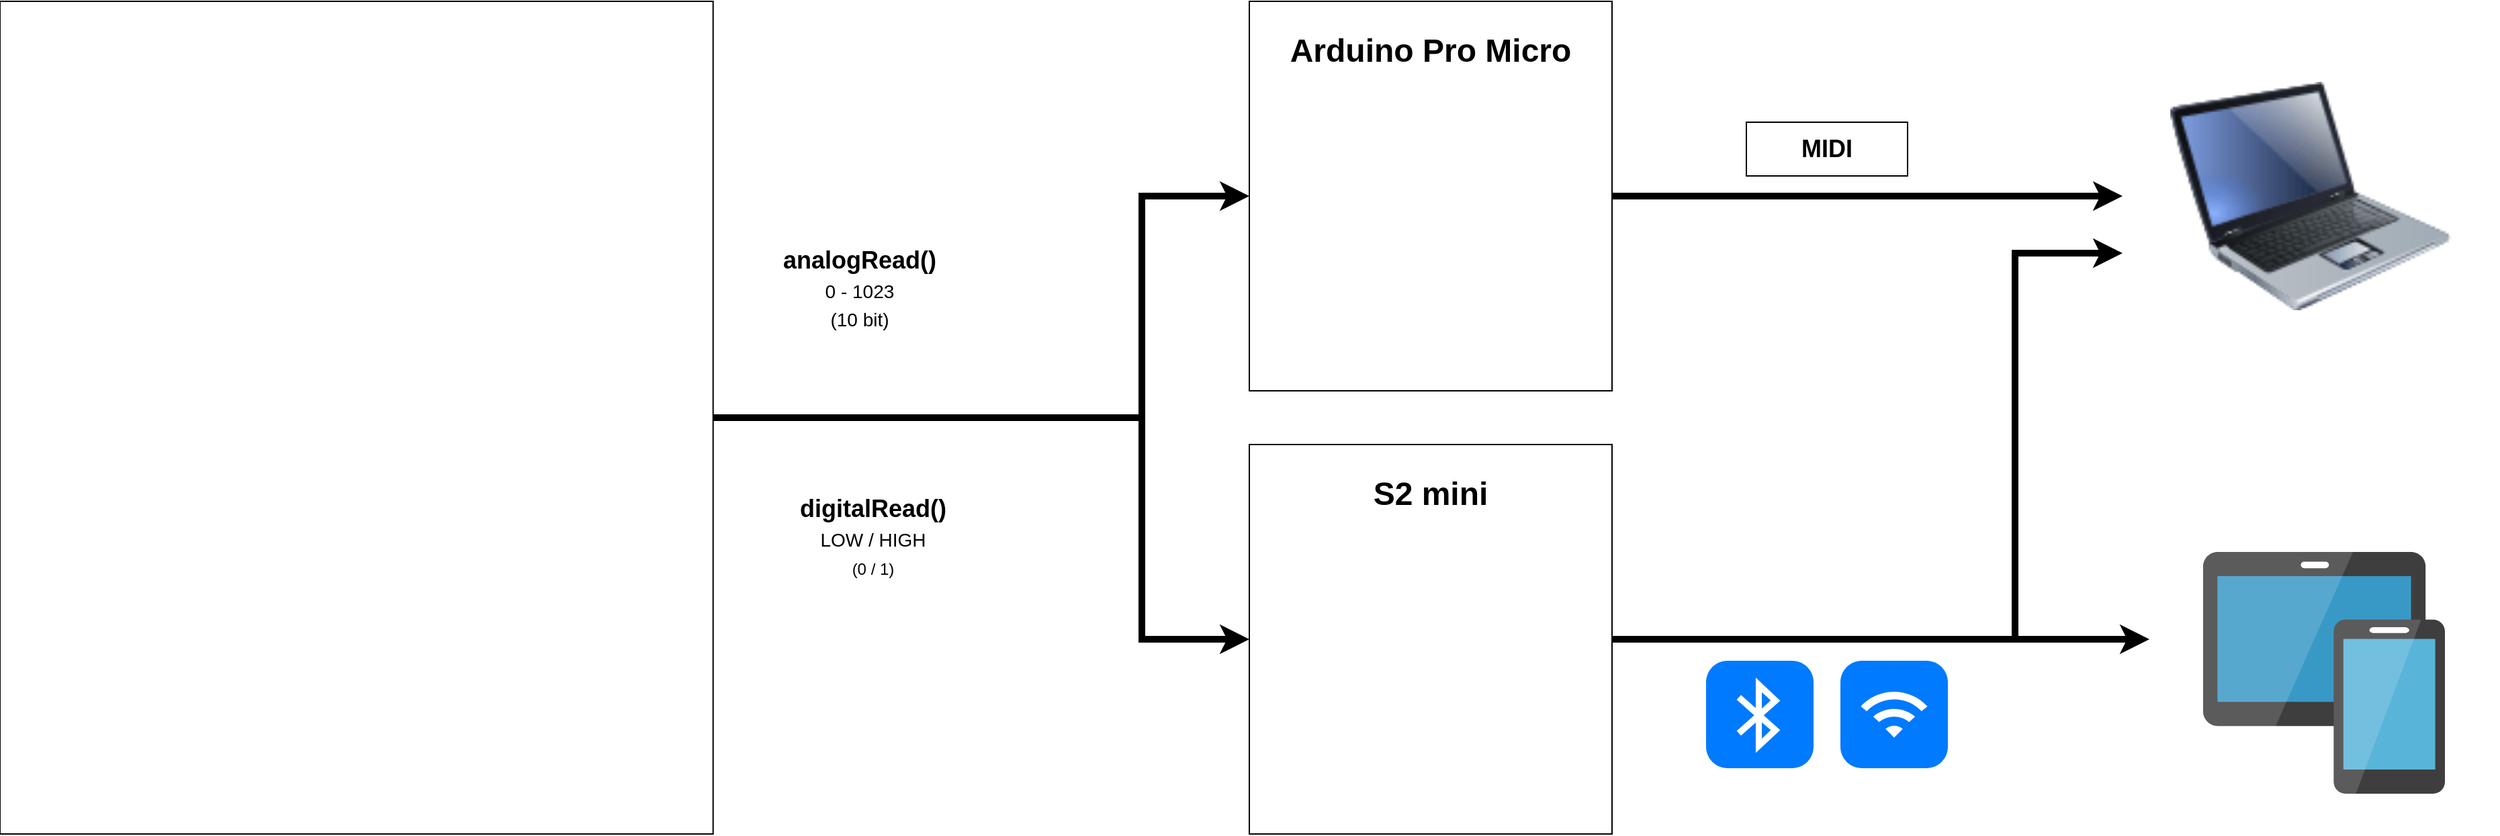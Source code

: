 <mxfile version="26.0.14">
  <diagram name="Page-1" id="jOjoz0egchATiyZDADN5">
    <mxGraphModel dx="2614" dy="1160" grid="1" gridSize="10" guides="1" tooltips="1" connect="1" arrows="1" fold="1" page="1" pageScale="1" pageWidth="850" pageHeight="1100" math="0" shadow="0">
      <root>
        <mxCell id="0" />
        <mxCell id="1" parent="0" />
        <mxCell id="Un1ggXw9RBJ1hHR7CRJg-10" style="edgeStyle=orthogonalEdgeStyle;rounded=0;orthogonalLoop=1;jettySize=auto;html=1;exitX=1;exitY=0.5;exitDx=0;exitDy=0;entryX=0;entryY=0.5;entryDx=0;entryDy=0;strokeWidth=5;" edge="1" parent="1" source="Un1ggXw9RBJ1hHR7CRJg-3" target="Un1ggXw9RBJ1hHR7CRJg-5">
          <mxGeometry relative="1" as="geometry">
            <Array as="points">
              <mxPoint x="200" y="460" />
              <mxPoint x="200" y="625" />
            </Array>
          </mxGeometry>
        </mxCell>
        <mxCell id="Un1ggXw9RBJ1hHR7CRJg-11" style="edgeStyle=orthogonalEdgeStyle;rounded=0;orthogonalLoop=1;jettySize=auto;html=1;exitX=1;exitY=0.5;exitDx=0;exitDy=0;entryX=0;entryY=0.5;entryDx=0;entryDy=0;strokeWidth=5;" edge="1" parent="1" source="Un1ggXw9RBJ1hHR7CRJg-3" target="Un1ggXw9RBJ1hHR7CRJg-8">
          <mxGeometry relative="1" as="geometry">
            <Array as="points">
              <mxPoint x="200" y="460" />
              <mxPoint x="200" y="295" />
            </Array>
          </mxGeometry>
        </mxCell>
        <mxCell id="Un1ggXw9RBJ1hHR7CRJg-3" value="" style="shape=image;verticalLabelPosition=bottom;labelBackgroundColor=default;verticalAlign=top;aspect=fixed;imageAspect=0;image=https://www.totalphase.com/media/blog/2022/06/analog-digital-comparison.png;imageBorder=default;" vertex="1" parent="1">
          <mxGeometry x="-650" y="150" width="530.84" height="620" as="geometry" />
        </mxCell>
        <mxCell id="Un1ggXw9RBJ1hHR7CRJg-6" value="" style="group" vertex="1" connectable="0" parent="1">
          <mxGeometry x="280" y="480" width="270" height="290" as="geometry" />
        </mxCell>
        <mxCell id="Un1ggXw9RBJ1hHR7CRJg-18" style="edgeStyle=orthogonalEdgeStyle;rounded=0;orthogonalLoop=1;jettySize=auto;html=1;exitX=1;exitY=0.5;exitDx=0;exitDy=0;strokeWidth=5;" edge="1" parent="Un1ggXw9RBJ1hHR7CRJg-6" source="Un1ggXw9RBJ1hHR7CRJg-5">
          <mxGeometry relative="1" as="geometry">
            <mxPoint x="670" y="145" as="targetPoint" />
          </mxGeometry>
        </mxCell>
        <mxCell id="Un1ggXw9RBJ1hHR7CRJg-5" value="&lt;h1&gt;S2 mini&lt;/h1&gt;" style="rounded=0;whiteSpace=wrap;html=1;verticalAlign=top;" vertex="1" parent="Un1ggXw9RBJ1hHR7CRJg-6">
          <mxGeometry width="270" height="290" as="geometry" />
        </mxCell>
        <mxCell id="Un1ggXw9RBJ1hHR7CRJg-2" value="" style="shape=image;verticalLabelPosition=bottom;labelBackgroundColor=default;verticalAlign=top;aspect=fixed;imageAspect=0;image=https://www.wemos.cc/en/latest/_images/s2_mini_v1.0.0_1_16x16.jpg;rotation=90;clipPath=inset(8.33% 14.67% 7% 16.33%);" vertex="1" parent="Un1ggXw9RBJ1hHR7CRJg-6">
          <mxGeometry x="33.75" y="53.93" width="202.51" height="248.49" as="geometry" />
        </mxCell>
        <mxCell id="Un1ggXw9RBJ1hHR7CRJg-7" value="" style="group" vertex="1" connectable="0" parent="1">
          <mxGeometry x="280" y="150" width="270" height="290" as="geometry" />
        </mxCell>
        <mxCell id="Un1ggXw9RBJ1hHR7CRJg-8" value="&lt;h1&gt;Arduino Pro Micro&lt;/h1&gt;" style="rounded=0;whiteSpace=wrap;html=1;verticalAlign=top;" vertex="1" parent="Un1ggXw9RBJ1hHR7CRJg-7">
          <mxGeometry width="270" height="290" as="geometry" />
        </mxCell>
        <mxCell id="Un1ggXw9RBJ1hHR7CRJg-1" value="" style="shape=image;verticalLabelPosition=bottom;labelBackgroundColor=default;verticalAlign=top;aspect=fixed;imageAspect=0;image=https://cdn2.botland.store/46109-large_default/blue-pro-micro-5v16mhz-compatible-with-arduino.jpg;clipPath=inset(25.33% 5.67% 26.33% 3.67%);" vertex="1" parent="Un1ggXw9RBJ1hHR7CRJg-7">
          <mxGeometry x="10" y="110.66" width="250" height="133.27" as="geometry" />
        </mxCell>
        <mxCell id="Un1ggXw9RBJ1hHR7CRJg-15" value="" style="image;html=1;image=img/lib/clip_art/computers/Laptop_128x128.png" vertex="1" parent="1">
          <mxGeometry x="930" y="210" width="280" height="170" as="geometry" />
        </mxCell>
        <mxCell id="Un1ggXw9RBJ1hHR7CRJg-16" style="edgeStyle=orthogonalEdgeStyle;rounded=0;orthogonalLoop=1;jettySize=auto;html=1;exitX=1;exitY=0.5;exitDx=0;exitDy=0;entryX=0;entryY=0.5;entryDx=0;entryDy=0;strokeWidth=5;" edge="1" parent="1" source="Un1ggXw9RBJ1hHR7CRJg-8" target="Un1ggXw9RBJ1hHR7CRJg-15">
          <mxGeometry relative="1" as="geometry" />
        </mxCell>
        <mxCell id="Un1ggXw9RBJ1hHR7CRJg-17" value="" style="image;sketch=0;aspect=fixed;html=1;points=[];align=center;fontSize=12;image=img/lib/mscae/Devices_Groups.svg;" vertex="1" parent="1">
          <mxGeometry x="990" y="560" width="180" height="180" as="geometry" />
        </mxCell>
        <mxCell id="Un1ggXw9RBJ1hHR7CRJg-20" style="edgeStyle=orthogonalEdgeStyle;rounded=0;orthogonalLoop=1;jettySize=auto;html=1;exitX=1;exitY=0.5;exitDx=0;exitDy=0;entryX=0;entryY=0.75;entryDx=0;entryDy=0;strokeWidth=5;" edge="1" parent="1" source="Un1ggXw9RBJ1hHR7CRJg-5" target="Un1ggXw9RBJ1hHR7CRJg-15">
          <mxGeometry relative="1" as="geometry">
            <Array as="points">
              <mxPoint x="850" y="625" />
              <mxPoint x="850" y="338" />
            </Array>
          </mxGeometry>
        </mxCell>
        <mxCell id="Un1ggXw9RBJ1hHR7CRJg-21" value="&lt;h2&gt;MIDI&lt;/h2&gt;" style="rounded=0;whiteSpace=wrap;html=1;" vertex="1" parent="1">
          <mxGeometry x="650" y="240" width="120" height="40" as="geometry" />
        </mxCell>
        <mxCell id="Un1ggXw9RBJ1hHR7CRJg-22" value="" style="group" vertex="1" connectable="0" parent="1">
          <mxGeometry x="620" y="641" width="180" height="80" as="geometry" />
        </mxCell>
        <mxCell id="Un1ggXw9RBJ1hHR7CRJg-13" value="" style="html=1;strokeWidth=1;shadow=0;dashed=0;shape=mxgraph.ios7.misc.wifi;fillColor=#007AFF;strokeColor=none;buttonText=;strokeColor2=#222222;fontColor=#222222;fontSize=8;verticalLabelPosition=bottom;verticalAlign=top;align=center;sketch=0;" vertex="1" parent="Un1ggXw9RBJ1hHR7CRJg-22">
          <mxGeometry x="100" width="80" height="80" as="geometry" />
        </mxCell>
        <mxCell id="Un1ggXw9RBJ1hHR7CRJg-14" value="" style="html=1;strokeWidth=1;shadow=0;dashed=0;shape=mxgraph.ios7.misc.bluetooth;fillColor=#007AFF;strokeColor=none;buttonText=;strokeColor2=#222222;fontColor=#222222;fontSize=8;verticalLabelPosition=bottom;verticalAlign=top;align=center;sketch=0;" vertex="1" parent="Un1ggXw9RBJ1hHR7CRJg-22">
          <mxGeometry width="80" height="80" as="geometry" />
        </mxCell>
        <mxCell id="Un1ggXw9RBJ1hHR7CRJg-24" value="&lt;h2&gt;digitalRead()&lt;br&gt;&lt;span style=&quot;background-color: transparent; color: light-dark(rgb(0, 0, 0), rgb(255, 255, 255)); font-weight: normal;&quot;&gt;&lt;span style=&quot;font-size: 14px;&quot;&gt;LOW / HIGH&lt;br&gt;&lt;/span&gt;&lt;/span&gt;&lt;span style=&quot;font-size: 12px; background-color: transparent; color: light-dark(rgb(0, 0, 0), rgb(255, 255, 255)); font-weight: normal;&quot;&gt;(0 / 1)&lt;/span&gt;&lt;/h2&gt;" style="rounded=0;whiteSpace=wrap;html=1;strokeColor=none;" vertex="1" parent="1">
          <mxGeometry x="-80" y="505" width="160" height="90" as="geometry" />
        </mxCell>
        <mxCell id="Un1ggXw9RBJ1hHR7CRJg-25" value="&lt;h2&gt;analogRead()&lt;br&gt;&lt;span style=&quot;font-size: 14px; font-weight: 400;&quot;&gt;0 - 1023&lt;br&gt;(10 bit)&lt;/span&gt;&lt;/h2&gt;" style="rounded=0;whiteSpace=wrap;html=1;strokeColor=none;" vertex="1" parent="1">
          <mxGeometry x="-90" y="320" width="160" height="90" as="geometry" />
        </mxCell>
      </root>
    </mxGraphModel>
  </diagram>
</mxfile>
